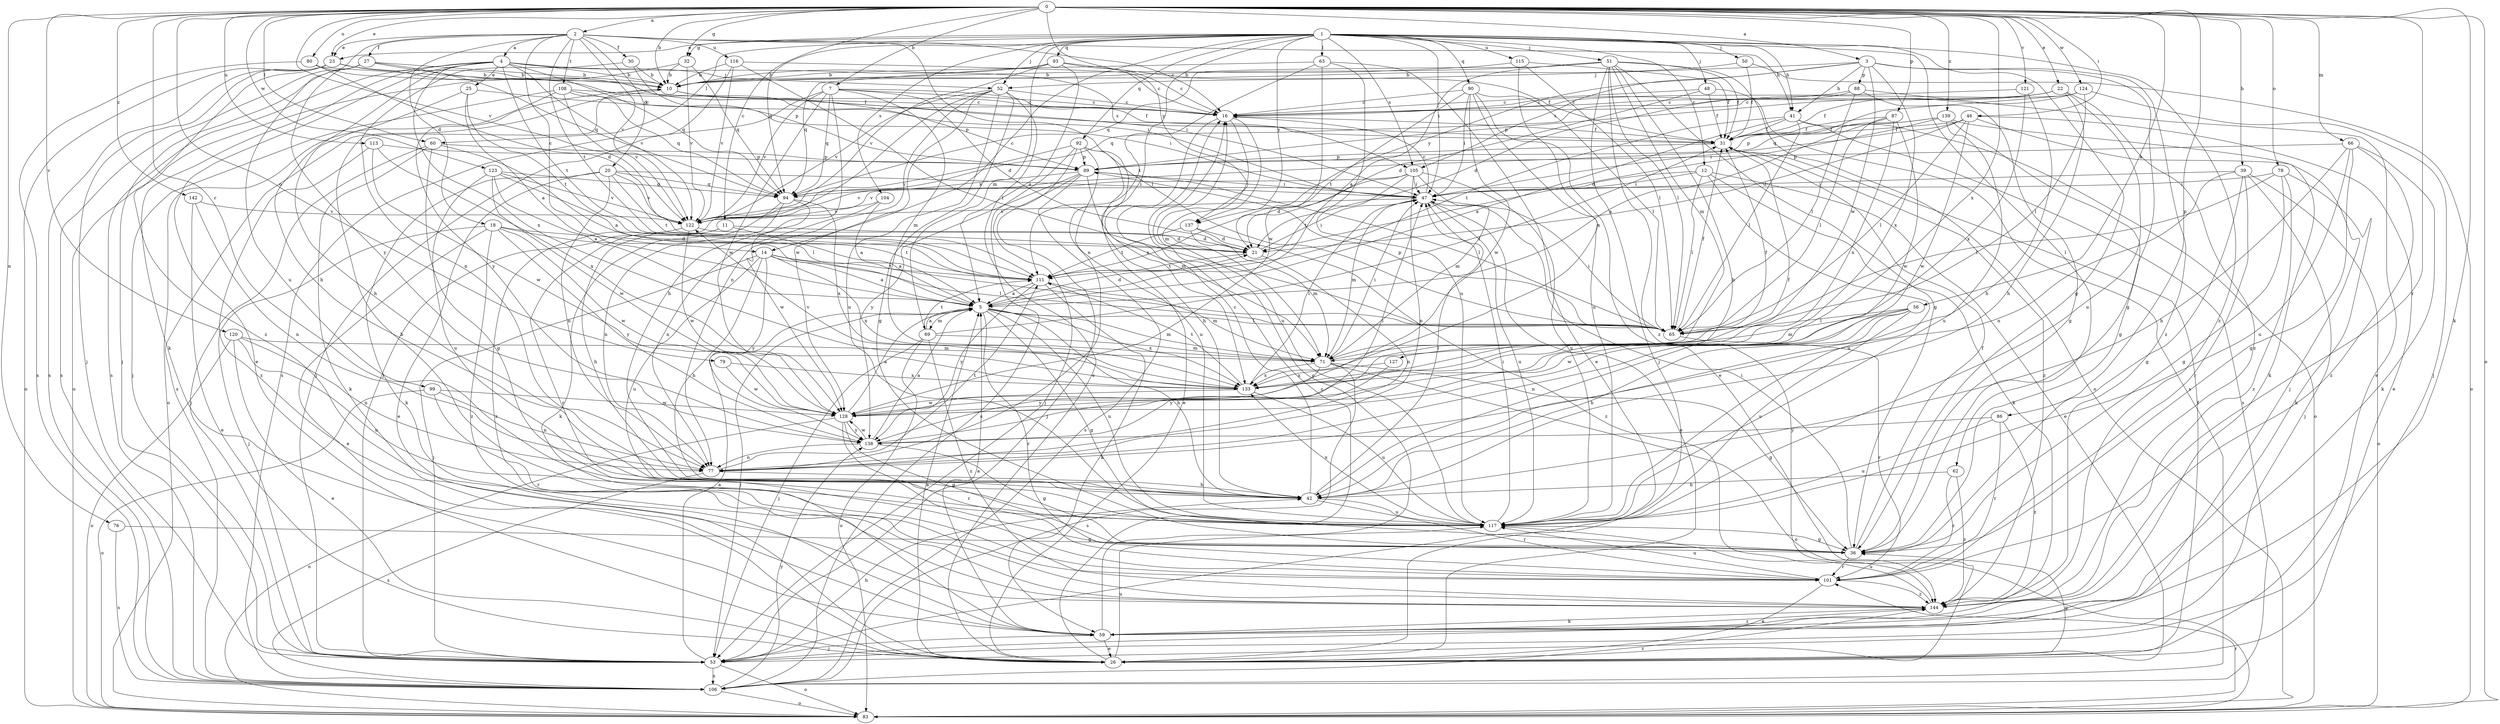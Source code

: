 strict digraph  {
0;
1;
2;
3;
4;
5;
7;
10;
11;
12;
14;
16;
18;
20;
21;
22;
23;
25;
26;
27;
30;
31;
32;
36;
39;
41;
42;
46;
47;
48;
50;
51;
52;
53;
56;
59;
60;
62;
63;
65;
66;
69;
71;
76;
77;
78;
79;
80;
83;
86;
87;
88;
89;
90;
92;
93;
94;
99;
101;
104;
105;
106;
108;
111;
113;
115;
116;
117;
120;
121;
122;
123;
124;
127;
128;
133;
137;
138;
139;
142;
144;
0 -> 2  [label=a];
0 -> 3  [label=a];
0 -> 7  [label=b];
0 -> 10  [label=b];
0 -> 11  [label=c];
0 -> 22  [label=e];
0 -> 23  [label=e];
0 -> 32  [label=g];
0 -> 39  [label=h];
0 -> 46  [label=i];
0 -> 56  [label=k];
0 -> 59  [label=k];
0 -> 60  [label=l];
0 -> 66  [label=m];
0 -> 76  [label=n];
0 -> 78  [label=o];
0 -> 79  [label=o];
0 -> 80  [label=o];
0 -> 83  [label=o];
0 -> 86  [label=p];
0 -> 87  [label=p];
0 -> 99  [label=r];
0 -> 101  [label=r];
0 -> 113  [label=u];
0 -> 120  [label=v];
0 -> 121  [label=v];
0 -> 122  [label=v];
0 -> 123  [label=w];
0 -> 124  [label=w];
0 -> 133  [label=x];
0 -> 137  [label=y];
0 -> 139  [label=z];
0 -> 142  [label=z];
1 -> 12  [label=c];
1 -> 14  [label=c];
1 -> 23  [label=e];
1 -> 32  [label=g];
1 -> 36  [label=g];
1 -> 41  [label=h];
1 -> 47  [label=i];
1 -> 48  [label=j];
1 -> 50  [label=j];
1 -> 51  [label=j];
1 -> 52  [label=j];
1 -> 60  [label=l];
1 -> 62  [label=l];
1 -> 63  [label=l];
1 -> 69  [label=m];
1 -> 77  [label=n];
1 -> 90  [label=q];
1 -> 92  [label=q];
1 -> 93  [label=q];
1 -> 94  [label=q];
1 -> 104  [label=s];
1 -> 105  [label=s];
1 -> 115  [label=u];
1 -> 137  [label=y];
1 -> 144  [label=z];
2 -> 4  [label=a];
2 -> 14  [label=c];
2 -> 16  [label=c];
2 -> 18  [label=d];
2 -> 20  [label=d];
2 -> 23  [label=e];
2 -> 27  [label=f];
2 -> 30  [label=f];
2 -> 41  [label=h];
2 -> 65  [label=l];
2 -> 108  [label=t];
2 -> 111  [label=t];
2 -> 116  [label=u];
2 -> 117  [label=u];
2 -> 122  [label=v];
3 -> 36  [label=g];
3 -> 41  [label=h];
3 -> 52  [label=j];
3 -> 88  [label=p];
3 -> 105  [label=s];
3 -> 127  [label=w];
3 -> 133  [label=x];
3 -> 137  [label=y];
3 -> 144  [label=z];
4 -> 10  [label=b];
4 -> 25  [label=e];
4 -> 26  [label=e];
4 -> 42  [label=h];
4 -> 52  [label=j];
4 -> 59  [label=k];
4 -> 94  [label=q];
4 -> 105  [label=s];
4 -> 106  [label=s];
4 -> 111  [label=t];
4 -> 122  [label=v];
4 -> 133  [label=x];
5 -> 21  [label=d];
5 -> 36  [label=g];
5 -> 42  [label=h];
5 -> 53  [label=j];
5 -> 65  [label=l];
5 -> 69  [label=m];
5 -> 71  [label=m];
5 -> 101  [label=r];
5 -> 117  [label=u];
5 -> 133  [label=x];
7 -> 16  [label=c];
7 -> 21  [label=d];
7 -> 31  [label=f];
7 -> 42  [label=h];
7 -> 53  [label=j];
7 -> 71  [label=m];
7 -> 94  [label=q];
7 -> 122  [label=v];
7 -> 128  [label=w];
10 -> 16  [label=c];
10 -> 83  [label=o];
10 -> 89  [label=p];
10 -> 106  [label=s];
11 -> 5  [label=a];
11 -> 21  [label=d];
11 -> 42  [label=h];
11 -> 101  [label=r];
12 -> 26  [label=e];
12 -> 47  [label=i];
12 -> 59  [label=k];
12 -> 65  [label=l];
12 -> 117  [label=u];
12 -> 122  [label=v];
14 -> 5  [label=a];
14 -> 42  [label=h];
14 -> 53  [label=j];
14 -> 65  [label=l];
14 -> 111  [label=t];
14 -> 117  [label=u];
14 -> 133  [label=x];
14 -> 138  [label=y];
16 -> 31  [label=f];
16 -> 71  [label=m];
16 -> 117  [label=u];
16 -> 133  [label=x];
18 -> 21  [label=d];
18 -> 26  [label=e];
18 -> 53  [label=j];
18 -> 111  [label=t];
18 -> 128  [label=w];
18 -> 138  [label=y];
18 -> 144  [label=z];
20 -> 26  [label=e];
20 -> 47  [label=i];
20 -> 59  [label=k];
20 -> 77  [label=n];
20 -> 94  [label=q];
20 -> 111  [label=t];
20 -> 122  [label=v];
21 -> 47  [label=i];
21 -> 77  [label=n];
21 -> 111  [label=t];
22 -> 16  [label=c];
22 -> 42  [label=h];
22 -> 89  [label=p];
22 -> 94  [label=q];
22 -> 117  [label=u];
22 -> 144  [label=z];
23 -> 10  [label=b];
23 -> 31  [label=f];
23 -> 53  [label=j];
23 -> 83  [label=o];
23 -> 106  [label=s];
23 -> 144  [label=z];
25 -> 5  [label=a];
25 -> 16  [label=c];
25 -> 42  [label=h];
25 -> 111  [label=t];
26 -> 5  [label=a];
26 -> 16  [label=c];
26 -> 31  [label=f];
26 -> 36  [label=g];
26 -> 117  [label=u];
27 -> 10  [label=b];
27 -> 47  [label=i];
27 -> 53  [label=j];
27 -> 94  [label=q];
27 -> 106  [label=s];
27 -> 138  [label=y];
30 -> 10  [label=b];
30 -> 77  [label=n];
30 -> 89  [label=p];
31 -> 89  [label=p];
31 -> 144  [label=z];
32 -> 10  [label=b];
32 -> 83  [label=o];
32 -> 94  [label=q];
32 -> 122  [label=v];
36 -> 31  [label=f];
36 -> 47  [label=i];
36 -> 101  [label=r];
39 -> 36  [label=g];
39 -> 47  [label=i];
39 -> 53  [label=j];
39 -> 77  [label=n];
39 -> 83  [label=o];
39 -> 101  [label=r];
41 -> 5  [label=a];
41 -> 31  [label=f];
41 -> 65  [label=l];
41 -> 83  [label=o];
41 -> 106  [label=s];
41 -> 111  [label=t];
42 -> 16  [label=c];
42 -> 47  [label=i];
42 -> 101  [label=r];
42 -> 117  [label=u];
46 -> 21  [label=d];
46 -> 26  [label=e];
46 -> 31  [label=f];
46 -> 47  [label=i];
46 -> 59  [label=k];
46 -> 65  [label=l];
46 -> 128  [label=w];
47 -> 16  [label=c];
47 -> 26  [label=e];
47 -> 71  [label=m];
47 -> 117  [label=u];
47 -> 122  [label=v];
48 -> 16  [label=c];
48 -> 21  [label=d];
48 -> 31  [label=f];
48 -> 106  [label=s];
50 -> 10  [label=b];
50 -> 31  [label=f];
50 -> 83  [label=o];
51 -> 5  [label=a];
51 -> 10  [label=b];
51 -> 31  [label=f];
51 -> 36  [label=g];
51 -> 42  [label=h];
51 -> 53  [label=j];
51 -> 65  [label=l];
51 -> 71  [label=m];
51 -> 83  [label=o];
51 -> 94  [label=q];
51 -> 144  [label=z];
52 -> 16  [label=c];
52 -> 26  [label=e];
52 -> 36  [label=g];
52 -> 53  [label=j];
52 -> 77  [label=n];
52 -> 117  [label=u];
52 -> 122  [label=v];
52 -> 128  [label=w];
53 -> 5  [label=a];
53 -> 42  [label=h];
53 -> 83  [label=o];
53 -> 106  [label=s];
56 -> 42  [label=h];
56 -> 65  [label=l];
56 -> 71  [label=m];
56 -> 77  [label=n];
56 -> 117  [label=u];
56 -> 128  [label=w];
59 -> 5  [label=a];
59 -> 16  [label=c];
59 -> 26  [label=e];
59 -> 53  [label=j];
59 -> 144  [label=z];
60 -> 5  [label=a];
60 -> 36  [label=g];
60 -> 53  [label=j];
60 -> 59  [label=k];
60 -> 89  [label=p];
62 -> 42  [label=h];
62 -> 101  [label=r];
62 -> 144  [label=z];
63 -> 10  [label=b];
63 -> 26  [label=e];
63 -> 111  [label=t];
63 -> 117  [label=u];
63 -> 128  [label=w];
65 -> 31  [label=f];
65 -> 47  [label=i];
65 -> 89  [label=p];
65 -> 101  [label=r];
66 -> 36  [label=g];
66 -> 42  [label=h];
66 -> 59  [label=k];
66 -> 89  [label=p];
66 -> 117  [label=u];
66 -> 144  [label=z];
69 -> 5  [label=a];
69 -> 31  [label=f];
69 -> 53  [label=j];
69 -> 71  [label=m];
69 -> 83  [label=o];
69 -> 111  [label=t];
69 -> 144  [label=z];
71 -> 31  [label=f];
71 -> 36  [label=g];
71 -> 47  [label=i];
71 -> 83  [label=o];
71 -> 106  [label=s];
71 -> 133  [label=x];
71 -> 138  [label=y];
76 -> 36  [label=g];
76 -> 106  [label=s];
77 -> 42  [label=h];
77 -> 106  [label=s];
77 -> 111  [label=t];
78 -> 36  [label=g];
78 -> 47  [label=i];
78 -> 59  [label=k];
78 -> 65  [label=l];
78 -> 144  [label=z];
79 -> 128  [label=w];
79 -> 133  [label=x];
80 -> 10  [label=b];
80 -> 21  [label=d];
80 -> 47  [label=i];
80 -> 106  [label=s];
83 -> 101  [label=r];
86 -> 101  [label=r];
86 -> 117  [label=u];
86 -> 138  [label=y];
86 -> 144  [label=z];
87 -> 5  [label=a];
87 -> 31  [label=f];
87 -> 65  [label=l];
87 -> 128  [label=w];
87 -> 133  [label=x];
88 -> 16  [label=c];
88 -> 21  [label=d];
88 -> 26  [label=e];
88 -> 36  [label=g];
88 -> 65  [label=l];
89 -> 47  [label=i];
89 -> 53  [label=j];
89 -> 65  [label=l];
89 -> 71  [label=m];
89 -> 106  [label=s];
89 -> 138  [label=y];
89 -> 94  [label=x];
90 -> 16  [label=c];
90 -> 26  [label=e];
90 -> 47  [label=i];
90 -> 65  [label=l];
90 -> 111  [label=t];
90 -> 117  [label=u];
90 -> 128  [label=w];
92 -> 26  [label=e];
92 -> 42  [label=h];
92 -> 53  [label=j];
92 -> 89  [label=p];
92 -> 106  [label=s];
92 -> 117  [label=u];
92 -> 122  [label=v];
93 -> 5  [label=a];
93 -> 10  [label=b];
93 -> 16  [label=c];
93 -> 31  [label=f];
93 -> 94  [label=q];
93 -> 122  [label=v];
94 -> 59  [label=k];
94 -> 77  [label=n];
94 -> 128  [label=w];
94 -> 133  [label=x];
99 -> 77  [label=n];
99 -> 83  [label=o];
99 -> 101  [label=r];
99 -> 128  [label=w];
101 -> 10  [label=b];
101 -> 26  [label=e];
101 -> 117  [label=u];
101 -> 144  [label=z];
104 -> 5  [label=a];
104 -> 77  [label=n];
104 -> 122  [label=v];
105 -> 21  [label=d];
105 -> 47  [label=i];
105 -> 71  [label=m];
105 -> 77  [label=n];
105 -> 111  [label=t];
105 -> 117  [label=u];
105 -> 122  [label=v];
106 -> 83  [label=o];
106 -> 138  [label=y];
106 -> 144  [label=z];
108 -> 16  [label=c];
108 -> 47  [label=i];
108 -> 53  [label=j];
108 -> 94  [label=q];
108 -> 122  [label=v];
108 -> 138  [label=y];
111 -> 5  [label=a];
111 -> 59  [label=k];
111 -> 71  [label=m];
111 -> 138  [label=y];
113 -> 89  [label=p];
113 -> 128  [label=w];
113 -> 133  [label=x];
113 -> 144  [label=z];
115 -> 10  [label=b];
115 -> 31  [label=f];
115 -> 65  [label=l];
115 -> 133  [label=x];
116 -> 10  [label=b];
116 -> 16  [label=c];
116 -> 65  [label=l];
116 -> 106  [label=s];
116 -> 122  [label=v];
117 -> 36  [label=g];
117 -> 47  [label=i];
117 -> 133  [label=x];
120 -> 26  [label=e];
120 -> 71  [label=m];
120 -> 77  [label=n];
120 -> 83  [label=o];
120 -> 117  [label=u];
121 -> 16  [label=c];
121 -> 42  [label=h];
121 -> 133  [label=x];
122 -> 21  [label=d];
122 -> 128  [label=w];
122 -> 144  [label=z];
123 -> 5  [label=a];
123 -> 65  [label=l];
123 -> 94  [label=q];
123 -> 117  [label=u];
123 -> 122  [label=v];
123 -> 128  [label=w];
124 -> 16  [label=c];
124 -> 31  [label=f];
124 -> 53  [label=j];
124 -> 65  [label=l];
124 -> 94  [label=q];
127 -> 133  [label=x];
127 -> 138  [label=y];
128 -> 5  [label=a];
128 -> 31  [label=f];
128 -> 36  [label=g];
128 -> 83  [label=o];
128 -> 101  [label=r];
128 -> 138  [label=y];
133 -> 47  [label=i];
133 -> 111  [label=t];
133 -> 117  [label=u];
133 -> 122  [label=v];
133 -> 128  [label=w];
137 -> 21  [label=d];
137 -> 71  [label=m];
137 -> 111  [label=t];
137 -> 144  [label=z];
138 -> 5  [label=a];
138 -> 36  [label=g];
138 -> 47  [label=i];
138 -> 77  [label=n];
138 -> 128  [label=w];
139 -> 21  [label=d];
139 -> 31  [label=f];
139 -> 36  [label=g];
139 -> 53  [label=j];
139 -> 89  [label=p];
139 -> 117  [label=u];
142 -> 26  [label=e];
142 -> 77  [label=n];
142 -> 122  [label=v];
144 -> 59  [label=k];
144 -> 117  [label=u];
}
